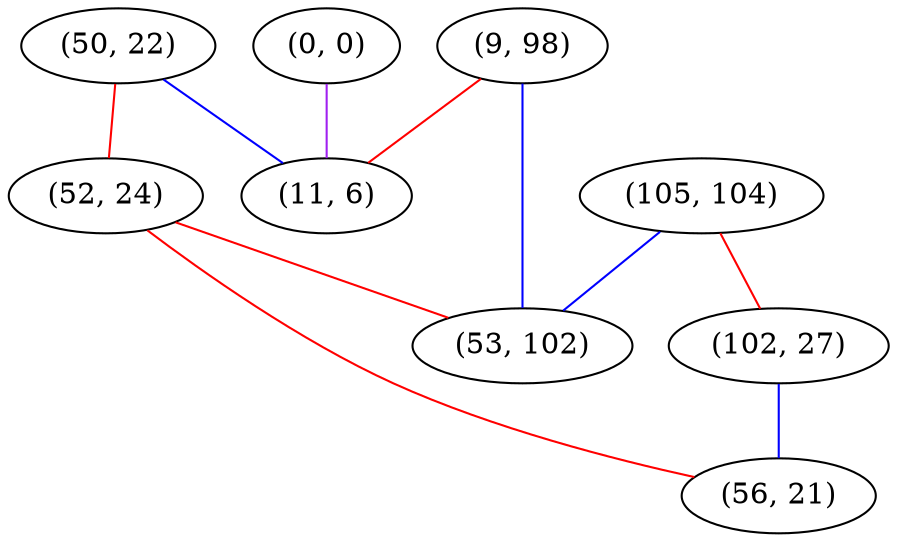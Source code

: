 graph "" {
"(50, 22)";
"(52, 24)";
"(9, 98)";
"(105, 104)";
"(102, 27)";
"(0, 0)";
"(53, 102)";
"(56, 21)";
"(11, 6)";
"(50, 22)" -- "(11, 6)"  [color=blue, key=0, weight=3];
"(50, 22)" -- "(52, 24)"  [color=red, key=0, weight=1];
"(52, 24)" -- "(53, 102)"  [color=red, key=0, weight=1];
"(52, 24)" -- "(56, 21)"  [color=red, key=0, weight=1];
"(9, 98)" -- "(53, 102)"  [color=blue, key=0, weight=3];
"(9, 98)" -- "(11, 6)"  [color=red, key=0, weight=1];
"(105, 104)" -- "(102, 27)"  [color=red, key=0, weight=1];
"(105, 104)" -- "(53, 102)"  [color=blue, key=0, weight=3];
"(102, 27)" -- "(56, 21)"  [color=blue, key=0, weight=3];
"(0, 0)" -- "(11, 6)"  [color=purple, key=0, weight=4];
}

